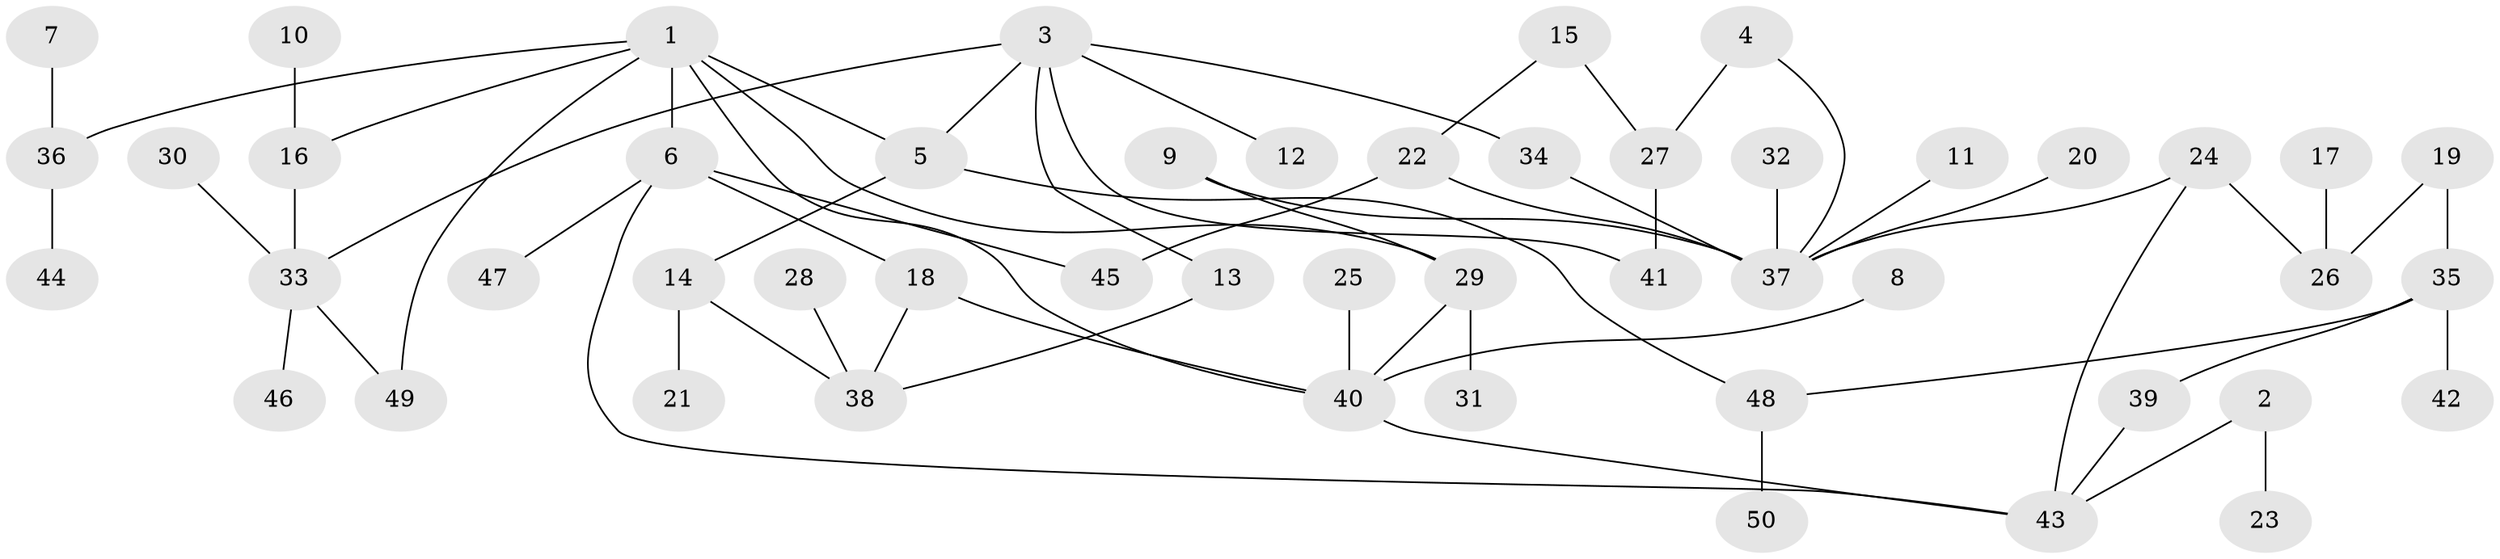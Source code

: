 // original degree distribution, {6: 0.020202020202020204, 3: 0.18181818181818182, 8: 0.020202020202020204, 4: 0.15151515151515152, 2: 0.24242424242424243, 1: 0.3838383838383838}
// Generated by graph-tools (version 1.1) at 2025/25/03/09/25 03:25:27]
// undirected, 50 vertices, 63 edges
graph export_dot {
graph [start="1"]
  node [color=gray90,style=filled];
  1;
  2;
  3;
  4;
  5;
  6;
  7;
  8;
  9;
  10;
  11;
  12;
  13;
  14;
  15;
  16;
  17;
  18;
  19;
  20;
  21;
  22;
  23;
  24;
  25;
  26;
  27;
  28;
  29;
  30;
  31;
  32;
  33;
  34;
  35;
  36;
  37;
  38;
  39;
  40;
  41;
  42;
  43;
  44;
  45;
  46;
  47;
  48;
  49;
  50;
  1 -- 5 [weight=1.0];
  1 -- 6 [weight=1.0];
  1 -- 16 [weight=1.0];
  1 -- 29 [weight=1.0];
  1 -- 36 [weight=1.0];
  1 -- 40 [weight=1.0];
  1 -- 49 [weight=1.0];
  2 -- 23 [weight=1.0];
  2 -- 43 [weight=1.0];
  3 -- 5 [weight=1.0];
  3 -- 12 [weight=1.0];
  3 -- 13 [weight=1.0];
  3 -- 33 [weight=1.0];
  3 -- 34 [weight=1.0];
  3 -- 41 [weight=1.0];
  4 -- 27 [weight=1.0];
  4 -- 37 [weight=1.0];
  5 -- 14 [weight=1.0];
  5 -- 48 [weight=1.0];
  6 -- 18 [weight=1.0];
  6 -- 43 [weight=1.0];
  6 -- 45 [weight=2.0];
  6 -- 47 [weight=1.0];
  7 -- 36 [weight=1.0];
  8 -- 40 [weight=1.0];
  9 -- 29 [weight=1.0];
  9 -- 37 [weight=1.0];
  10 -- 16 [weight=1.0];
  11 -- 37 [weight=1.0];
  13 -- 38 [weight=1.0];
  14 -- 21 [weight=1.0];
  14 -- 38 [weight=1.0];
  15 -- 22 [weight=1.0];
  15 -- 27 [weight=1.0];
  16 -- 33 [weight=1.0];
  17 -- 26 [weight=1.0];
  18 -- 38 [weight=1.0];
  18 -- 40 [weight=1.0];
  19 -- 26 [weight=1.0];
  19 -- 35 [weight=2.0];
  20 -- 37 [weight=1.0];
  22 -- 37 [weight=1.0];
  22 -- 45 [weight=1.0];
  24 -- 26 [weight=1.0];
  24 -- 37 [weight=1.0];
  24 -- 43 [weight=1.0];
  25 -- 40 [weight=1.0];
  27 -- 41 [weight=1.0];
  28 -- 38 [weight=1.0];
  29 -- 31 [weight=1.0];
  29 -- 40 [weight=1.0];
  30 -- 33 [weight=1.0];
  32 -- 37 [weight=1.0];
  33 -- 46 [weight=1.0];
  33 -- 49 [weight=1.0];
  34 -- 37 [weight=1.0];
  35 -- 39 [weight=1.0];
  35 -- 42 [weight=1.0];
  35 -- 48 [weight=1.0];
  36 -- 44 [weight=1.0];
  39 -- 43 [weight=1.0];
  40 -- 43 [weight=1.0];
  48 -- 50 [weight=1.0];
}
